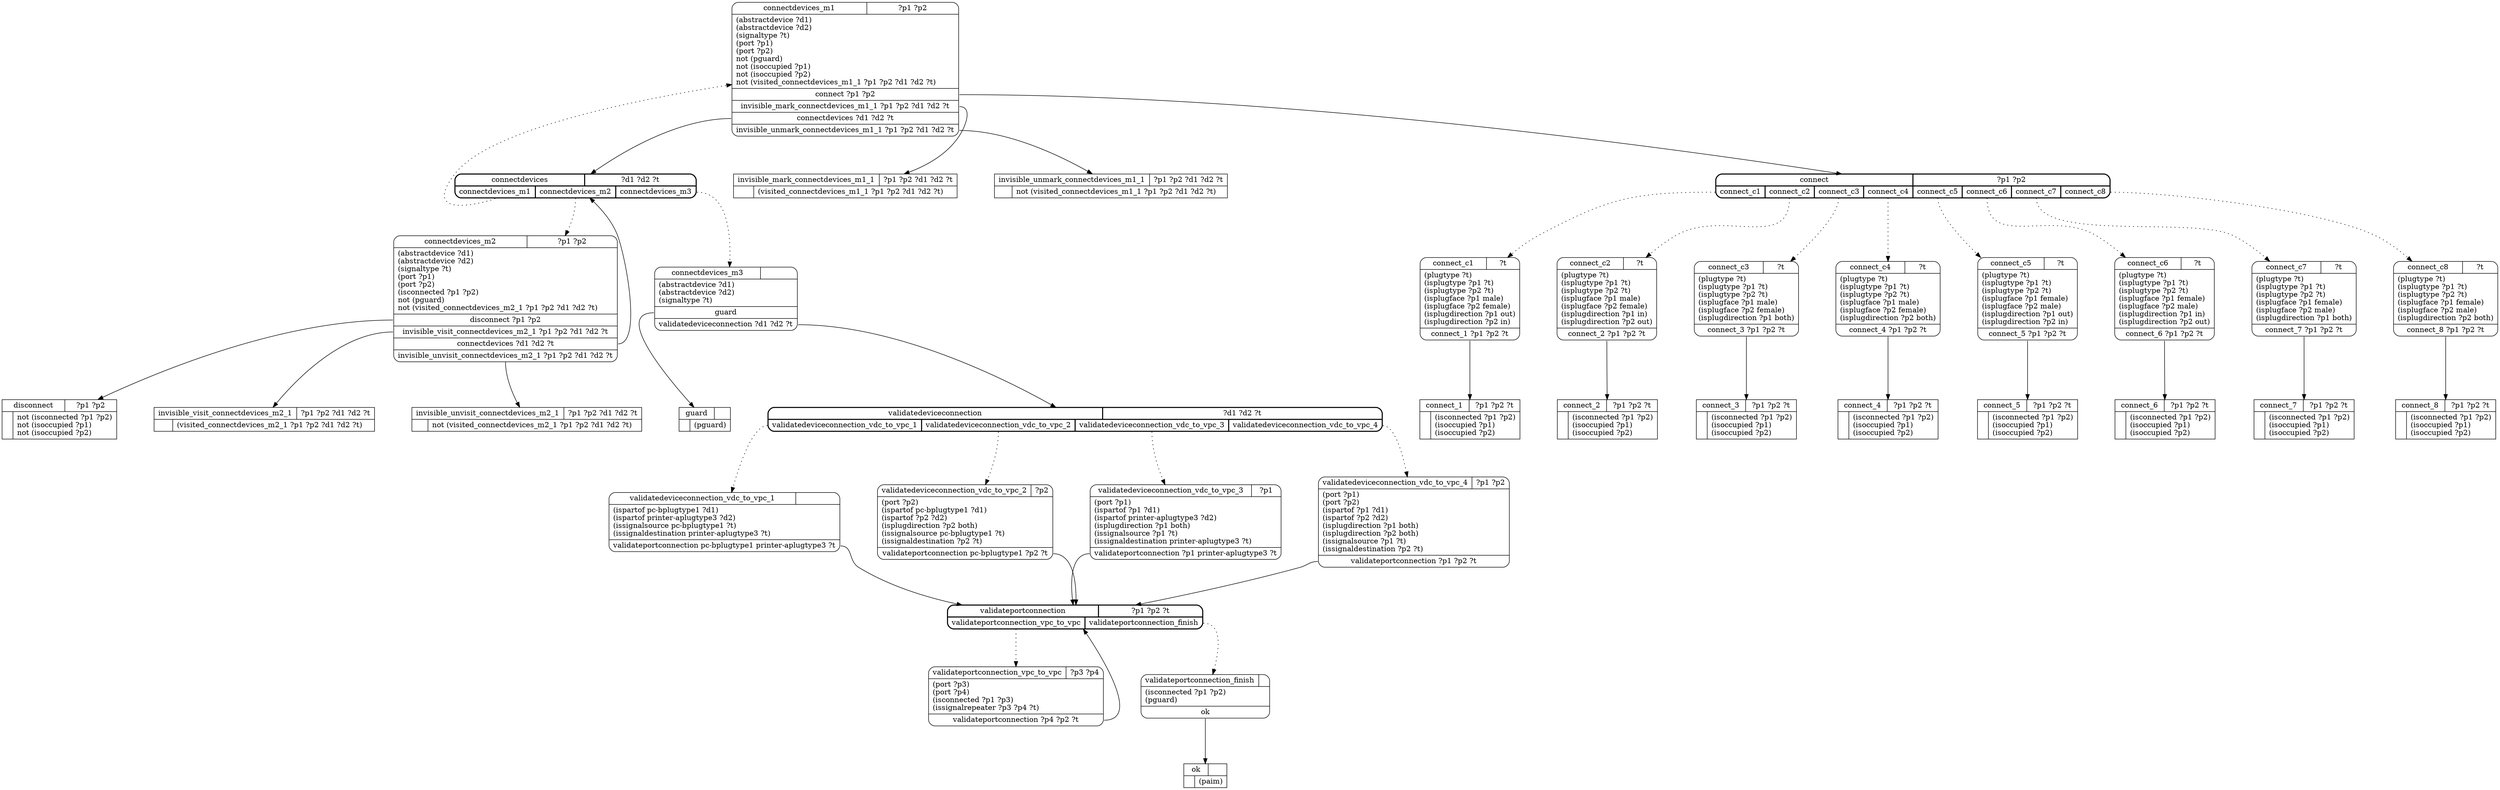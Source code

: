 // Generated by Hype
digraph "verkabelung" {
  nodesep=1
  ranksep=1
  // Operators
  node [shape=record]
  "connect_1" [
    label="{{\N|?p1 ?p2 ?t}|{|(isconnected ?p1 ?p2)\l(isoccupied ?p1)\l(isoccupied ?p2)\l}}"
  ]
  "connect_2" [
    label="{{\N|?p1 ?p2 ?t}|{|(isconnected ?p1 ?p2)\l(isoccupied ?p1)\l(isoccupied ?p2)\l}}"
  ]
  "connect_3" [
    label="{{\N|?p1 ?p2 ?t}|{|(isconnected ?p1 ?p2)\l(isoccupied ?p1)\l(isoccupied ?p2)\l}}"
  ]
  "connect_4" [
    label="{{\N|?p1 ?p2 ?t}|{|(isconnected ?p1 ?p2)\l(isoccupied ?p1)\l(isoccupied ?p2)\l}}"
  ]
  "connect_5" [
    label="{{\N|?p1 ?p2 ?t}|{|(isconnected ?p1 ?p2)\l(isoccupied ?p1)\l(isoccupied ?p2)\l}}"
  ]
  "connect_6" [
    label="{{\N|?p1 ?p2 ?t}|{|(isconnected ?p1 ?p2)\l(isoccupied ?p1)\l(isoccupied ?p2)\l}}"
  ]
  "connect_7" [
    label="{{\N|?p1 ?p2 ?t}|{|(isconnected ?p1 ?p2)\l(isoccupied ?p1)\l(isoccupied ?p2)\l}}"
  ]
  "connect_8" [
    label="{{\N|?p1 ?p2 ?t}|{|(isconnected ?p1 ?p2)\l(isoccupied ?p1)\l(isoccupied ?p2)\l}}"
  ]
  "disconnect" [
    label="{{\N|?p1 ?p2}|{|not (isconnected ?p1 ?p2)\lnot (isoccupied ?p1)\lnot (isoccupied ?p2)\l}}"
  ]
  "guard" [
    label="{{\N|}|{|(pguard)\l}}"
  ]
  "ok" [
    label="{{\N|}|{|(paim)\l}}"
  ]
  "invisible_mark_connectdevices_m1_1" [
    label="{{\N|?p1 ?p2 ?d1 ?d2 ?t}|{|(visited_connectdevices_m1_1 ?p1 ?p2 ?d1 ?d2 ?t)\l}}"
  ]
  "invisible_unmark_connectdevices_m1_1" [
    label="{{\N|?p1 ?p2 ?d1 ?d2 ?t}|{|not (visited_connectdevices_m1_1 ?p1 ?p2 ?d1 ?d2 ?t)\l}}"
  ]
  "invisible_visit_connectdevices_m2_1" [
    label="{{\N|?p1 ?p2 ?d1 ?d2 ?t}|{|(visited_connectdevices_m2_1 ?p1 ?p2 ?d1 ?d2 ?t)\l}}"
  ]
  "invisible_unvisit_connectdevices_m2_1" [
    label="{{\N|?p1 ?p2 ?d1 ?d2 ?t}|{|not (visited_connectdevices_m2_1 ?p1 ?p2 ?d1 ?d2 ?t)\l}}"
  ]
  // Methods
  node [shape=Mrecord]
  "connectdevices" [
    style=bold
    label="{{\N|?d1 ?d2 ?t}|{<0>connectdevices_m1|<1>connectdevices_m2|<2>connectdevices_m3}}"
  ]
  "connectdevices_m1" [
    label="{{\N|?p1 ?p2}|(abstractdevice ?d1)\l(abstractdevice ?d2)\l(signaltype ?t)\l(port ?p1)\l(port ?p2)\lnot (pguard)\lnot (isoccupied ?p1)\lnot (isoccupied ?p2)\lnot (visited_connectdevices_m1_1 ?p1 ?p2 ?d1 ?d2 ?t)\l|<0>connect ?p1 ?p2|<1>invisible_mark_connectdevices_m1_1 ?p1 ?p2 ?d1 ?d2 ?t|<2>connectdevices ?d1 ?d2 ?t|<3>invisible_unmark_connectdevices_m1_1 ?p1 ?p2 ?d1 ?d2 ?t}"
  ]
  "connectdevices":0 -> "connectdevices_m1" [style=dotted]
  "connectdevices_m1":0 -> "connect"
  "connectdevices_m1":1 -> "invisible_mark_connectdevices_m1_1"
  "connectdevices_m1":2 -> "connectdevices"
  "connectdevices_m1":3 -> "invisible_unmark_connectdevices_m1_1"
  "connectdevices_m2" [
    label="{{\N|?p1 ?p2}|(abstractdevice ?d1)\l(abstractdevice ?d2)\l(signaltype ?t)\l(port ?p1)\l(port ?p2)\l(isconnected ?p1 ?p2)\lnot (pguard)\lnot (visited_connectdevices_m2_1 ?p1 ?p2 ?d1 ?d2 ?t)\l|<0>disconnect ?p1 ?p2|<1>invisible_visit_connectdevices_m2_1 ?p1 ?p2 ?d1 ?d2 ?t|<2>connectdevices ?d1 ?d2 ?t|<3>invisible_unvisit_connectdevices_m2_1 ?p1 ?p2 ?d1 ?d2 ?t}"
  ]
  "connectdevices":1 -> "connectdevices_m2" [style=dotted]
  "connectdevices_m2":0 -> "disconnect"
  "connectdevices_m2":1 -> "invisible_visit_connectdevices_m2_1"
  "connectdevices_m2":2 -> "connectdevices"
  "connectdevices_m2":3 -> "invisible_unvisit_connectdevices_m2_1"
  "connectdevices_m3" [
    label="{{\N|}|(abstractdevice ?d1)\l(abstractdevice ?d2)\l(signaltype ?t)\l|<0>guard|<1>validatedeviceconnection ?d1 ?d2 ?t}"
  ]
  "connectdevices":2 -> "connectdevices_m3" [style=dotted]
  "connectdevices_m3":0 -> "guard"
  "connectdevices_m3":1 -> "validatedeviceconnection"
  "validatedeviceconnection" [
    style=bold
    label="{{\N|?d1 ?d2 ?t}|{<0>validatedeviceconnection_vdc_to_vpc_1|<1>validatedeviceconnection_vdc_to_vpc_2|<2>validatedeviceconnection_vdc_to_vpc_3|<3>validatedeviceconnection_vdc_to_vpc_4}}"
  ]
  "validatedeviceconnection_vdc_to_vpc_1" [
    label="{{\N|}|(ispartof pc-bplugtype1 ?d1)\l(ispartof printer-aplugtype3 ?d2)\l(issignalsource pc-bplugtype1 ?t)\l(issignaldestination printer-aplugtype3 ?t)\l|<0>validateportconnection pc-bplugtype1 printer-aplugtype3 ?t}"
  ]
  "validatedeviceconnection":0 -> "validatedeviceconnection_vdc_to_vpc_1" [style=dotted]
  "validatedeviceconnection_vdc_to_vpc_1":0 -> "validateportconnection"
  "validatedeviceconnection_vdc_to_vpc_2" [
    label="{{\N|?p2}|(port ?p2)\l(ispartof pc-bplugtype1 ?d1)\l(ispartof ?p2 ?d2)\l(isplugdirection ?p2 both)\l(issignalsource pc-bplugtype1 ?t)\l(issignaldestination ?p2 ?t)\l|<0>validateportconnection pc-bplugtype1 ?p2 ?t}"
  ]
  "validatedeviceconnection":1 -> "validatedeviceconnection_vdc_to_vpc_2" [style=dotted]
  "validatedeviceconnection_vdc_to_vpc_2":0 -> "validateportconnection"
  "validatedeviceconnection_vdc_to_vpc_3" [
    label="{{\N|?p1}|(port ?p1)\l(ispartof ?p1 ?d1)\l(ispartof printer-aplugtype3 ?d2)\l(isplugdirection ?p1 both)\l(issignalsource ?p1 ?t)\l(issignaldestination printer-aplugtype3 ?t)\l|<0>validateportconnection ?p1 printer-aplugtype3 ?t}"
  ]
  "validatedeviceconnection":2 -> "validatedeviceconnection_vdc_to_vpc_3" [style=dotted]
  "validatedeviceconnection_vdc_to_vpc_3":0 -> "validateportconnection"
  "validatedeviceconnection_vdc_to_vpc_4" [
    label="{{\N|?p1 ?p2}|(port ?p1)\l(port ?p2)\l(ispartof ?p1 ?d1)\l(ispartof ?p2 ?d2)\l(isplugdirection ?p1 both)\l(isplugdirection ?p2 both)\l(issignalsource ?p1 ?t)\l(issignaldestination ?p2 ?t)\l|<0>validateportconnection ?p1 ?p2 ?t}"
  ]
  "validatedeviceconnection":3 -> "validatedeviceconnection_vdc_to_vpc_4" [style=dotted]
  "validatedeviceconnection_vdc_to_vpc_4":0 -> "validateportconnection"
  "validateportconnection" [
    style=bold
    label="{{\N|?p1 ?p2 ?t}|{<0>validateportconnection_vpc_to_vpc|<1>validateportconnection_finish}}"
  ]
  "validateportconnection_vpc_to_vpc" [
    label="{{\N|?p3 ?p4}|(port ?p3)\l(port ?p4)\l(isconnected ?p1 ?p3)\l(issignalrepeater ?p3 ?p4 ?t)\l|<0>validateportconnection ?p4 ?p2 ?t}"
  ]
  "validateportconnection":0 -> "validateportconnection_vpc_to_vpc" [style=dotted]
  "validateportconnection_vpc_to_vpc":0 -> "validateportconnection"
  "validateportconnection_finish" [
    label="{{\N|}|(isconnected ?p1 ?p2)\l(pguard)\l|<0>ok}"
  ]
  "validateportconnection":1 -> "validateportconnection_finish" [style=dotted]
  "validateportconnection_finish":0 -> "ok"
  "connect" [
    style=bold
    label="{{\N|?p1 ?p2}|{<0>connect_c1|<1>connect_c2|<2>connect_c3|<3>connect_c4|<4>connect_c5|<5>connect_c6|<6>connect_c7|<7>connect_c8}}"
  ]
  "connect_c1" [
    label="{{\N|?t}|(plugtype ?t)\l(isplugtype ?p1 ?t)\l(isplugtype ?p2 ?t)\l(isplugface ?p1 male)\l(isplugface ?p2 female)\l(isplugdirection ?p1 out)\l(isplugdirection ?p2 in)\l|<0>connect_1 ?p1 ?p2 ?t}"
  ]
  "connect":0 -> "connect_c1" [style=dotted]
  "connect_c1":0 -> "connect_1"
  "connect_c2" [
    label="{{\N|?t}|(plugtype ?t)\l(isplugtype ?p1 ?t)\l(isplugtype ?p2 ?t)\l(isplugface ?p1 male)\l(isplugface ?p2 female)\l(isplugdirection ?p1 in)\l(isplugdirection ?p2 out)\l|<0>connect_2 ?p1 ?p2 ?t}"
  ]
  "connect":1 -> "connect_c2" [style=dotted]
  "connect_c2":0 -> "connect_2"
  "connect_c3" [
    label="{{\N|?t}|(plugtype ?t)\l(isplugtype ?p1 ?t)\l(isplugtype ?p2 ?t)\l(isplugface ?p1 male)\l(isplugface ?p2 female)\l(isplugdirection ?p1 both)\l|<0>connect_3 ?p1 ?p2 ?t}"
  ]
  "connect":2 -> "connect_c3" [style=dotted]
  "connect_c3":0 -> "connect_3"
  "connect_c4" [
    label="{{\N|?t}|(plugtype ?t)\l(isplugtype ?p1 ?t)\l(isplugtype ?p2 ?t)\l(isplugface ?p1 male)\l(isplugface ?p2 female)\l(isplugdirection ?p2 both)\l|<0>connect_4 ?p1 ?p2 ?t}"
  ]
  "connect":3 -> "connect_c4" [style=dotted]
  "connect_c4":0 -> "connect_4"
  "connect_c5" [
    label="{{\N|?t}|(plugtype ?t)\l(isplugtype ?p1 ?t)\l(isplugtype ?p2 ?t)\l(isplugface ?p1 female)\l(isplugface ?p2 male)\l(isplugdirection ?p1 out)\l(isplugdirection ?p2 in)\l|<0>connect_5 ?p1 ?p2 ?t}"
  ]
  "connect":4 -> "connect_c5" [style=dotted]
  "connect_c5":0 -> "connect_5"
  "connect_c6" [
    label="{{\N|?t}|(plugtype ?t)\l(isplugtype ?p1 ?t)\l(isplugtype ?p2 ?t)\l(isplugface ?p1 female)\l(isplugface ?p2 male)\l(isplugdirection ?p1 in)\l(isplugdirection ?p2 out)\l|<0>connect_6 ?p1 ?p2 ?t}"
  ]
  "connect":5 -> "connect_c6" [style=dotted]
  "connect_c6":0 -> "connect_6"
  "connect_c7" [
    label="{{\N|?t}|(plugtype ?t)\l(isplugtype ?p1 ?t)\l(isplugtype ?p2 ?t)\l(isplugface ?p1 female)\l(isplugface ?p2 male)\l(isplugdirection ?p1 both)\l|<0>connect_7 ?p1 ?p2 ?t}"
  ]
  "connect":6 -> "connect_c7" [style=dotted]
  "connect_c7":0 -> "connect_7"
  "connect_c8" [
    label="{{\N|?t}|(plugtype ?t)\l(isplugtype ?p1 ?t)\l(isplugtype ?p2 ?t)\l(isplugface ?p1 female)\l(isplugface ?p2 male)\l(isplugdirection ?p2 both)\l|<0>connect_8 ?p1 ?p2 ?t}"
  ]
  "connect":7 -> "connect_c8" [style=dotted]
  "connect_c8":0 -> "connect_8"
}